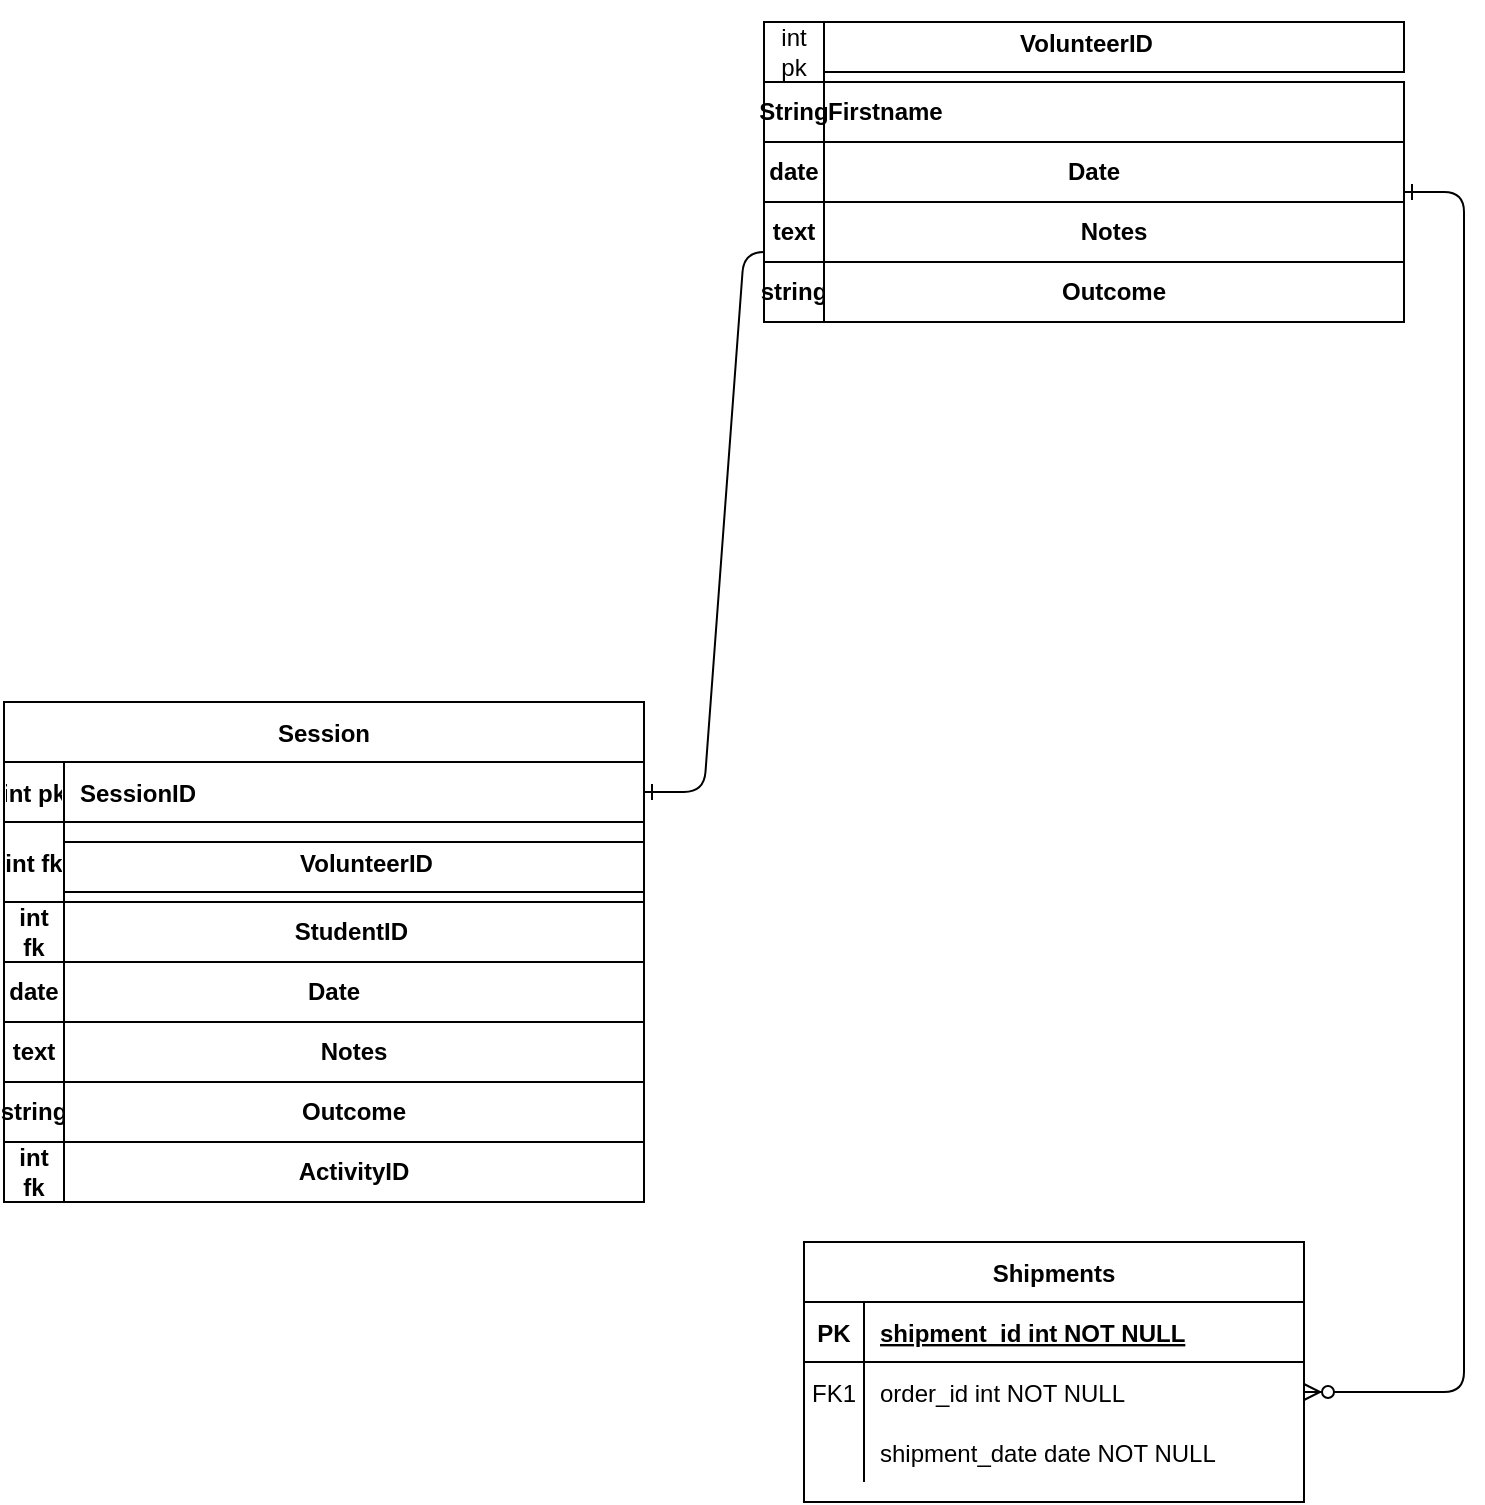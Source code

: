 <mxfile version="26.0.10">
  <diagram id="R2lEEEUBdFMjLlhIrx00" name="Page-1">
    <mxGraphModel dx="1434" dy="1846" grid="1" gridSize="10" guides="1" tooltips="1" connect="1" arrows="1" fold="1" page="1" pageScale="1" pageWidth="850" pageHeight="1100" math="0" shadow="0" extFonts="Permanent Marker^https://fonts.googleapis.com/css?family=Permanent+Marker">
      <root>
        <mxCell id="0" />
        <mxCell id="1" parent="0" />
        <mxCell id="C-vyLk0tnHw3VtMMgP7b-1" value="" style="edgeStyle=entityRelationEdgeStyle;endArrow=ERzeroToMany;startArrow=ERone;endFill=1;startFill=0;" parent="1" source="C-vyLk0tnHw3VtMMgP7b-24" edge="1">
          <mxGeometry width="100" height="100" relative="1" as="geometry">
            <mxPoint x="340" y="720" as="sourcePoint" />
            <mxPoint x="450" y="-215" as="targetPoint" />
          </mxGeometry>
        </mxCell>
        <mxCell id="C-vyLk0tnHw3VtMMgP7b-12" value="" style="edgeStyle=entityRelationEdgeStyle;endArrow=ERzeroToMany;startArrow=ERone;endFill=1;startFill=0;" parent="1" target="C-vyLk0tnHw3VtMMgP7b-17" edge="1">
          <mxGeometry width="100" height="100" relative="1" as="geometry">
            <mxPoint x="750" y="-245" as="sourcePoint" />
            <mxPoint x="460" y="205" as="targetPoint" />
          </mxGeometry>
        </mxCell>
        <mxCell id="C-vyLk0tnHw3VtMMgP7b-13" value="Shipments" style="shape=table;startSize=30;container=1;collapsible=1;childLayout=tableLayout;fixedRows=1;rowLines=0;fontStyle=1;align=center;resizeLast=1;" parent="1" vertex="1">
          <mxGeometry x="450" y="280" width="250" height="130" as="geometry" />
        </mxCell>
        <mxCell id="C-vyLk0tnHw3VtMMgP7b-14" value="" style="shape=partialRectangle;collapsible=0;dropTarget=0;pointerEvents=0;fillColor=none;points=[[0,0.5],[1,0.5]];portConstraint=eastwest;top=0;left=0;right=0;bottom=1;" parent="C-vyLk0tnHw3VtMMgP7b-13" vertex="1">
          <mxGeometry y="30" width="250" height="30" as="geometry" />
        </mxCell>
        <mxCell id="C-vyLk0tnHw3VtMMgP7b-15" value="PK" style="shape=partialRectangle;overflow=hidden;connectable=0;fillColor=none;top=0;left=0;bottom=0;right=0;fontStyle=1;" parent="C-vyLk0tnHw3VtMMgP7b-14" vertex="1">
          <mxGeometry width="30" height="30" as="geometry" />
        </mxCell>
        <mxCell id="C-vyLk0tnHw3VtMMgP7b-16" value="shipment_id int NOT NULL " style="shape=partialRectangle;overflow=hidden;connectable=0;fillColor=none;top=0;left=0;bottom=0;right=0;align=left;spacingLeft=6;fontStyle=5;" parent="C-vyLk0tnHw3VtMMgP7b-14" vertex="1">
          <mxGeometry x="30" width="220" height="30" as="geometry" />
        </mxCell>
        <mxCell id="C-vyLk0tnHw3VtMMgP7b-17" value="" style="shape=partialRectangle;collapsible=0;dropTarget=0;pointerEvents=0;fillColor=none;points=[[0,0.5],[1,0.5]];portConstraint=eastwest;top=0;left=0;right=0;bottom=0;" parent="C-vyLk0tnHw3VtMMgP7b-13" vertex="1">
          <mxGeometry y="60" width="250" height="30" as="geometry" />
        </mxCell>
        <mxCell id="C-vyLk0tnHw3VtMMgP7b-18" value="FK1" style="shape=partialRectangle;overflow=hidden;connectable=0;fillColor=none;top=0;left=0;bottom=0;right=0;" parent="C-vyLk0tnHw3VtMMgP7b-17" vertex="1">
          <mxGeometry width="30" height="30" as="geometry" />
        </mxCell>
        <mxCell id="C-vyLk0tnHw3VtMMgP7b-19" value="order_id int NOT NULL" style="shape=partialRectangle;overflow=hidden;connectable=0;fillColor=none;top=0;left=0;bottom=0;right=0;align=left;spacingLeft=6;" parent="C-vyLk0tnHw3VtMMgP7b-17" vertex="1">
          <mxGeometry x="30" width="220" height="30" as="geometry" />
        </mxCell>
        <mxCell id="C-vyLk0tnHw3VtMMgP7b-20" value="" style="shape=partialRectangle;collapsible=0;dropTarget=0;pointerEvents=0;fillColor=none;points=[[0,0.5],[1,0.5]];portConstraint=eastwest;top=0;left=0;right=0;bottom=0;" parent="C-vyLk0tnHw3VtMMgP7b-13" vertex="1">
          <mxGeometry y="90" width="250" height="30" as="geometry" />
        </mxCell>
        <mxCell id="C-vyLk0tnHw3VtMMgP7b-21" value="" style="shape=partialRectangle;overflow=hidden;connectable=0;fillColor=none;top=0;left=0;bottom=0;right=0;" parent="C-vyLk0tnHw3VtMMgP7b-20" vertex="1">
          <mxGeometry width="30" height="30" as="geometry" />
        </mxCell>
        <mxCell id="C-vyLk0tnHw3VtMMgP7b-22" value="shipment_date date NOT NULL" style="shape=partialRectangle;overflow=hidden;connectable=0;fillColor=none;top=0;left=0;bottom=0;right=0;align=left;spacingLeft=6;" parent="C-vyLk0tnHw3VtMMgP7b-20" vertex="1">
          <mxGeometry x="30" width="220" height="30" as="geometry" />
        </mxCell>
        <mxCell id="ZKD4hpzzlZEcsNVJYVYx-1" value="&lt;b&gt;&amp;nbsp; &amp;nbsp; &amp;nbsp; &amp;nbsp; &amp;nbsp; &amp;nbsp; &amp;nbsp; &amp;nbsp; &amp;nbsp; &amp;nbsp; &amp;nbsp; &amp;nbsp; &amp;nbsp; &amp;nbsp; &amp;nbsp; &amp;nbsp; &amp;nbsp; StudentID&lt;/b&gt;" style="rounded=0;whiteSpace=wrap;html=1;align=left;" vertex="1" parent="1">
          <mxGeometry x="80" y="110" width="290" height="30" as="geometry" />
        </mxCell>
        <mxCell id="ZKD4hpzzlZEcsNVJYVYx-2" value="" style="rounded=0;whiteSpace=wrap;html=1;" vertex="1" parent="1">
          <mxGeometry x="80" y="80" width="290" height="25" as="geometry" />
        </mxCell>
        <mxCell id="ZKD4hpzzlZEcsNVJYVYx-3" value="&lt;b&gt;Date&lt;/b&gt;" style="rounded=0;whiteSpace=wrap;html=1;align=center;" vertex="1" parent="1">
          <mxGeometry x="60" y="140" width="310" height="30" as="geometry" />
        </mxCell>
        <mxCell id="ZKD4hpzzlZEcsNVJYVYx-4" value="&lt;b&gt;text&lt;/b&gt;" style="whiteSpace=wrap;html=1;aspect=fixed;" vertex="1" parent="1">
          <mxGeometry x="50" y="170" width="30" height="30" as="geometry" />
        </mxCell>
        <mxCell id="ZKD4hpzzlZEcsNVJYVYx-5" value="&lt;b&gt;int fk&lt;/b&gt;" style="whiteSpace=wrap;html=1;aspect=fixed;" vertex="1" parent="1">
          <mxGeometry x="50" y="110" width="30" height="30" as="geometry" />
        </mxCell>
        <mxCell id="ZKD4hpzzlZEcsNVJYVYx-6" value="&lt;b&gt;int fk&lt;/b&gt;" style="whiteSpace=wrap;html=1;aspect=fixed;" vertex="1" parent="1">
          <mxGeometry x="50" y="230" width="30" height="30" as="geometry" />
        </mxCell>
        <mxCell id="ZKD4hpzzlZEcsNVJYVYx-8" value="&lt;b&gt;date&lt;/b&gt;" style="whiteSpace=wrap;html=1;aspect=fixed;" vertex="1" parent="1">
          <mxGeometry x="50" y="140" width="30" height="30" as="geometry" />
        </mxCell>
        <mxCell id="ZKD4hpzzlZEcsNVJYVYx-9" value="&lt;b&gt;string&lt;/b&gt;" style="whiteSpace=wrap;html=1;aspect=fixed;" vertex="1" parent="1">
          <mxGeometry x="50" y="200" width="30" height="30" as="geometry" />
        </mxCell>
        <mxCell id="ZKD4hpzzlZEcsNVJYVYx-10" style="edgeStyle=orthogonalEdgeStyle;rounded=0;orthogonalLoop=1;jettySize=auto;html=1;exitX=0.5;exitY=1;exitDx=0;exitDy=0;" edge="1" parent="1" source="ZKD4hpzzlZEcsNVJYVYx-5" target="ZKD4hpzzlZEcsNVJYVYx-5">
          <mxGeometry relative="1" as="geometry" />
        </mxCell>
        <mxCell id="C-vyLk0tnHw3VtMMgP7b-23" value="Session" style="shape=table;startSize=30;container=1;collapsible=1;childLayout=tableLayout;fixedRows=1;rowLines=0;fontStyle=1;align=center;resizeLast=1;" parent="1" vertex="1">
          <mxGeometry x="50" y="10" width="320" height="250" as="geometry" />
        </mxCell>
        <mxCell id="C-vyLk0tnHw3VtMMgP7b-24" value="" style="shape=partialRectangle;collapsible=0;dropTarget=0;pointerEvents=0;fillColor=none;points=[[0,0.5],[1,0.5]];portConstraint=eastwest;top=0;left=0;right=0;bottom=1;" parent="C-vyLk0tnHw3VtMMgP7b-23" vertex="1">
          <mxGeometry y="30" width="320" height="30" as="geometry" />
        </mxCell>
        <mxCell id="C-vyLk0tnHw3VtMMgP7b-25" value="int pk" style="shape=partialRectangle;overflow=hidden;connectable=0;fillColor=none;top=0;left=0;bottom=0;right=0;fontStyle=1;" parent="C-vyLk0tnHw3VtMMgP7b-24" vertex="1">
          <mxGeometry width="30" height="30" as="geometry">
            <mxRectangle width="30" height="30" as="alternateBounds" />
          </mxGeometry>
        </mxCell>
        <mxCell id="C-vyLk0tnHw3VtMMgP7b-26" value="SessionID" style="shape=partialRectangle;overflow=hidden;connectable=0;fillColor=none;top=0;left=0;bottom=0;right=0;align=left;spacingLeft=6;fontStyle=1;" parent="C-vyLk0tnHw3VtMMgP7b-24" vertex="1">
          <mxGeometry x="30" width="290" height="30" as="geometry">
            <mxRectangle width="290" height="30" as="alternateBounds" />
          </mxGeometry>
        </mxCell>
        <mxCell id="C-vyLk0tnHw3VtMMgP7b-27" value="" style="shape=partialRectangle;collapsible=0;dropTarget=0;pointerEvents=0;fillColor=none;points=[[0,0.5],[1,0.5]];portConstraint=eastwest;top=0;left=0;right=0;bottom=0;" parent="C-vyLk0tnHw3VtMMgP7b-23" vertex="1">
          <mxGeometry y="60" width="320" height="40" as="geometry" />
        </mxCell>
        <mxCell id="C-vyLk0tnHw3VtMMgP7b-28" value="int fk" style="shape=partialRectangle;overflow=hidden;connectable=0;fillColor=none;top=0;left=0;bottom=0;right=0;fontStyle=1" parent="C-vyLk0tnHw3VtMMgP7b-27" vertex="1">
          <mxGeometry width="30" height="40" as="geometry">
            <mxRectangle width="30" height="40" as="alternateBounds" />
          </mxGeometry>
        </mxCell>
        <mxCell id="C-vyLk0tnHw3VtMMgP7b-29" value="                                 VolunteerID " style="shape=partialRectangle;overflow=hidden;connectable=0;fillColor=none;top=0;left=0;bottom=0;right=0;align=left;spacingLeft=6;fontStyle=1" parent="C-vyLk0tnHw3VtMMgP7b-27" vertex="1">
          <mxGeometry x="30" width="290" height="40" as="geometry">
            <mxRectangle width="290" height="40" as="alternateBounds" />
          </mxGeometry>
        </mxCell>
        <mxCell id="ZKD4hpzzlZEcsNVJYVYx-13" value="&lt;b&gt;Notes&lt;/b&gt;" style="rounded=0;whiteSpace=wrap;html=1;" vertex="1" parent="1">
          <mxGeometry x="80" y="170" width="290" height="30" as="geometry" />
        </mxCell>
        <mxCell id="ZKD4hpzzlZEcsNVJYVYx-14" value="&lt;b&gt;Outcome&lt;/b&gt;" style="rounded=0;whiteSpace=wrap;html=1;" vertex="1" parent="1">
          <mxGeometry x="80" y="200" width="290" height="30" as="geometry" />
        </mxCell>
        <mxCell id="ZKD4hpzzlZEcsNVJYVYx-15" value="&lt;b&gt;ActivityID&lt;/b&gt;" style="rounded=0;whiteSpace=wrap;html=1;" vertex="1" parent="1">
          <mxGeometry x="80" y="230" width="290" height="30" as="geometry" />
        </mxCell>
        <mxCell id="ZKD4hpzzlZEcsNVJYVYx-17" value="&lt;b&gt;Firstname&lt;/b&gt;" style="rounded=0;whiteSpace=wrap;html=1;align=left;" vertex="1" parent="1">
          <mxGeometry x="460" y="-300" width="290" height="30" as="geometry" />
        </mxCell>
        <mxCell id="ZKD4hpzzlZEcsNVJYVYx-18" value="" style="rounded=0;whiteSpace=wrap;html=1;" vertex="1" parent="1">
          <mxGeometry x="460" y="-330" width="290" height="25" as="geometry" />
        </mxCell>
        <mxCell id="ZKD4hpzzlZEcsNVJYVYx-19" value="&lt;b&gt;Date&lt;/b&gt;" style="rounded=0;whiteSpace=wrap;html=1;align=center;" vertex="1" parent="1">
          <mxGeometry x="440" y="-270" width="310" height="30" as="geometry" />
        </mxCell>
        <mxCell id="ZKD4hpzzlZEcsNVJYVYx-20" value="&lt;b&gt;text&lt;/b&gt;" style="whiteSpace=wrap;html=1;aspect=fixed;" vertex="1" parent="1">
          <mxGeometry x="430" y="-240" width="30" height="30" as="geometry" />
        </mxCell>
        <mxCell id="ZKD4hpzzlZEcsNVJYVYx-21" value="&lt;b&gt;String&lt;/b&gt;" style="whiteSpace=wrap;html=1;aspect=fixed;" vertex="1" parent="1">
          <mxGeometry x="430" y="-300" width="30" height="30" as="geometry" />
        </mxCell>
        <mxCell id="ZKD4hpzzlZEcsNVJYVYx-22" value="&lt;b&gt;date&lt;/b&gt;" style="whiteSpace=wrap;html=1;aspect=fixed;" vertex="1" parent="1">
          <mxGeometry x="430" y="-270" width="30" height="30" as="geometry" />
        </mxCell>
        <mxCell id="ZKD4hpzzlZEcsNVJYVYx-23" value="&lt;b&gt;string&lt;/b&gt;" style="whiteSpace=wrap;html=1;aspect=fixed;" vertex="1" parent="1">
          <mxGeometry x="430" y="-210" width="30" height="30" as="geometry" />
        </mxCell>
        <mxCell id="ZKD4hpzzlZEcsNVJYVYx-24" style="edgeStyle=orthogonalEdgeStyle;rounded=0;orthogonalLoop=1;jettySize=auto;html=1;exitX=0.5;exitY=1;exitDx=0;exitDy=0;" edge="1" parent="1" source="ZKD4hpzzlZEcsNVJYVYx-21" target="ZKD4hpzzlZEcsNVJYVYx-21">
          <mxGeometry relative="1" as="geometry" />
        </mxCell>
        <mxCell id="ZKD4hpzzlZEcsNVJYVYx-28" value="" style="shape=partialRectangle;collapsible=0;dropTarget=0;pointerEvents=0;fillColor=none;points=[[0,0.5],[1,0.5]];portConstraint=eastwest;top=0;left=0;right=0;bottom=0;" vertex="1" parent="1">
          <mxGeometry x="430" y="-340" width="320" height="40" as="geometry" />
        </mxCell>
        <mxCell id="ZKD4hpzzlZEcsNVJYVYx-29" value="" style="shape=partialRectangle;overflow=hidden;connectable=0;fillColor=none;top=0;left=0;bottom=0;right=0;fontStyle=1" vertex="1" parent="ZKD4hpzzlZEcsNVJYVYx-28">
          <mxGeometry width="30" height="40" as="geometry">
            <mxRectangle width="30" height="40" as="alternateBounds" />
          </mxGeometry>
        </mxCell>
        <mxCell id="ZKD4hpzzlZEcsNVJYVYx-30" value="                                 VolunteerID " style="shape=partialRectangle;overflow=hidden;connectable=0;fillColor=none;top=0;left=0;bottom=0;right=0;align=left;spacingLeft=6;fontStyle=1" vertex="1" parent="ZKD4hpzzlZEcsNVJYVYx-28">
          <mxGeometry x="10" width="310" height="40" as="geometry">
            <mxRectangle width="290" height="40" as="alternateBounds" />
          </mxGeometry>
        </mxCell>
        <mxCell id="ZKD4hpzzlZEcsNVJYVYx-31" value="&lt;b&gt;Notes&lt;/b&gt;" style="rounded=0;whiteSpace=wrap;html=1;" vertex="1" parent="1">
          <mxGeometry x="460" y="-240" width="290" height="30" as="geometry" />
        </mxCell>
        <mxCell id="ZKD4hpzzlZEcsNVJYVYx-32" value="&lt;b&gt;Outcome&lt;/b&gt;" style="rounded=0;whiteSpace=wrap;html=1;" vertex="1" parent="1">
          <mxGeometry x="460" y="-210" width="290" height="30" as="geometry" />
        </mxCell>
        <mxCell id="ZKD4hpzzlZEcsNVJYVYx-33" value="int pk" style="rounded=0;whiteSpace=wrap;html=1;" vertex="1" parent="1">
          <mxGeometry x="430" y="-330" width="30" height="30" as="geometry" />
        </mxCell>
      </root>
    </mxGraphModel>
  </diagram>
</mxfile>
